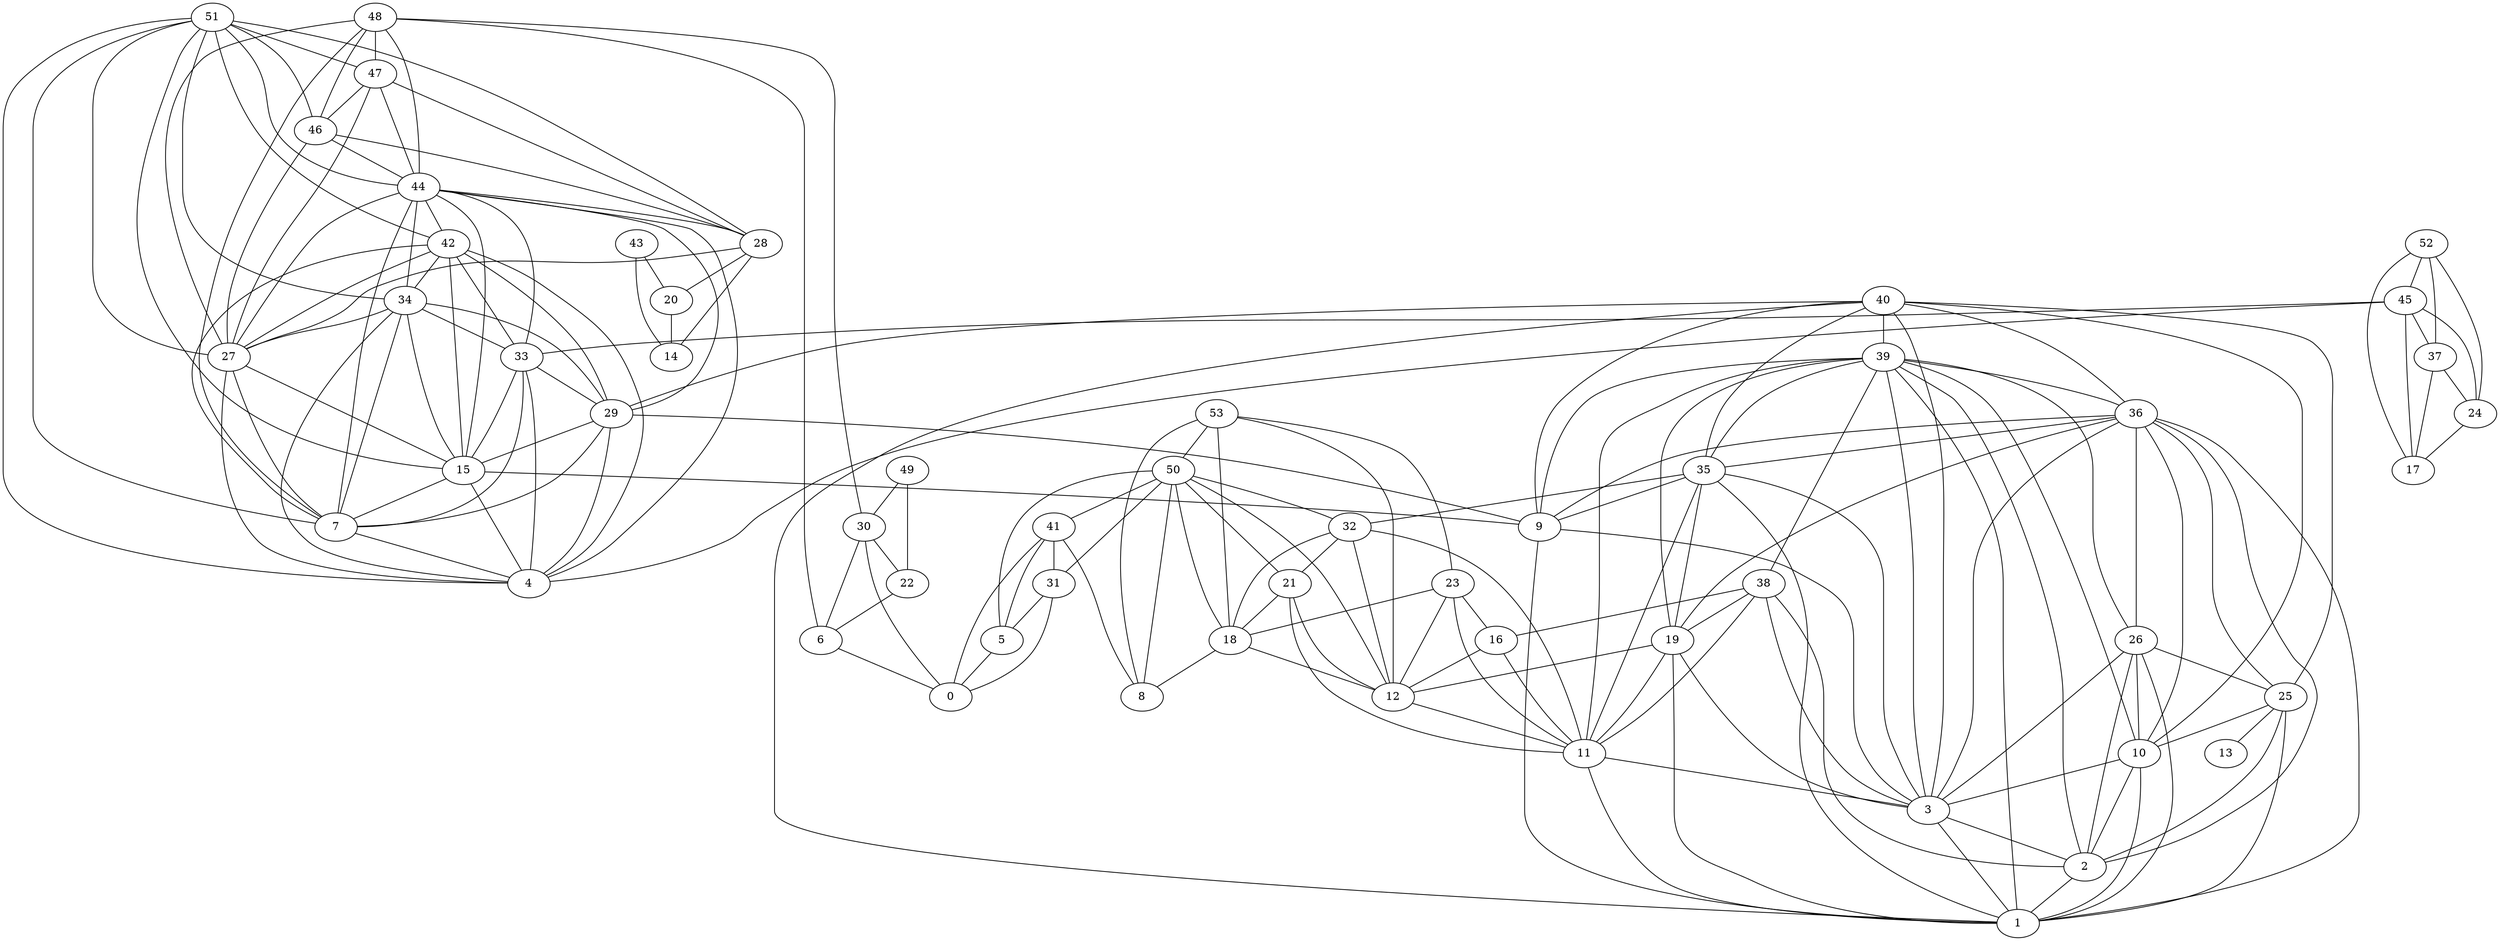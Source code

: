 graph
{
2--1;
3--1;
3--2;
5--0;
6--0;
7--4;
9--1;
9--3;
10--1;
10--2;
10--3;
11--1;
11--3;
12--11;
15--4;
15--7;
15--9;
16--11;
16--12;
18--8;
18--12;
19--1;
19--3;
19--11;
19--12;
20--14;
21--11;
21--12;
21--18;
22--6;
23--11;
23--12;
23--16;
23--18;
24--17;
25--1;
25--2;
25--10;
25--13;
26--1;
26--2;
26--3;
26--10;
26--25;
27--4;
27--7;
27--15;
28--14;
28--20;
28--27;
29--4;
29--7;
29--9;
29--15;
30--0;
30--6;
30--22;
31--0;
31--5;
32--11;
32--12;
32--18;
32--21;
33--4;
33--7;
33--15;
33--29;
34--4;
34--7;
34--15;
34--27;
34--29;
34--33;
35--1;
35--3;
35--9;
35--11;
35--19;
35--32;
36--1;
36--2;
36--3;
36--9;
36--10;
36--19;
36--25;
36--26;
36--35;
37--17;
37--24;
38--2;
38--3;
38--11;
38--16;
38--19;
39--1;
39--2;
39--3;
39--9;
39--10;
39--11;
39--19;
39--26;
39--35;
39--36;
39--38;
40--1;
40--3;
40--9;
40--10;
40--25;
40--29;
40--35;
40--36;
40--39;
41--0;
41--5;
41--8;
41--31;
42--4;
42--7;
42--15;
42--27;
42--29;
42--33;
42--34;
43--14;
43--20;
44--4;
44--7;
44--15;
44--27;
44--28;
44--29;
44--33;
44--34;
44--42;
45--4;
45--17;
45--24;
45--33;
45--37;
46--27;
46--28;
46--44;
47--27;
47--28;
47--44;
47--46;
48--6;
48--7;
48--27;
48--30;
48--44;
48--46;
48--47;
49--22;
49--30;
50--5;
50--8;
50--12;
50--18;
50--21;
50--31;
50--32;
50--41;
51--4;
51--7;
51--15;
51--27;
51--28;
51--34;
51--42;
51--44;
51--46;
51--47;
52--17;
52--24;
52--37;
52--45;
53--8;
53--12;
53--18;
53--23;
53--50;
}
